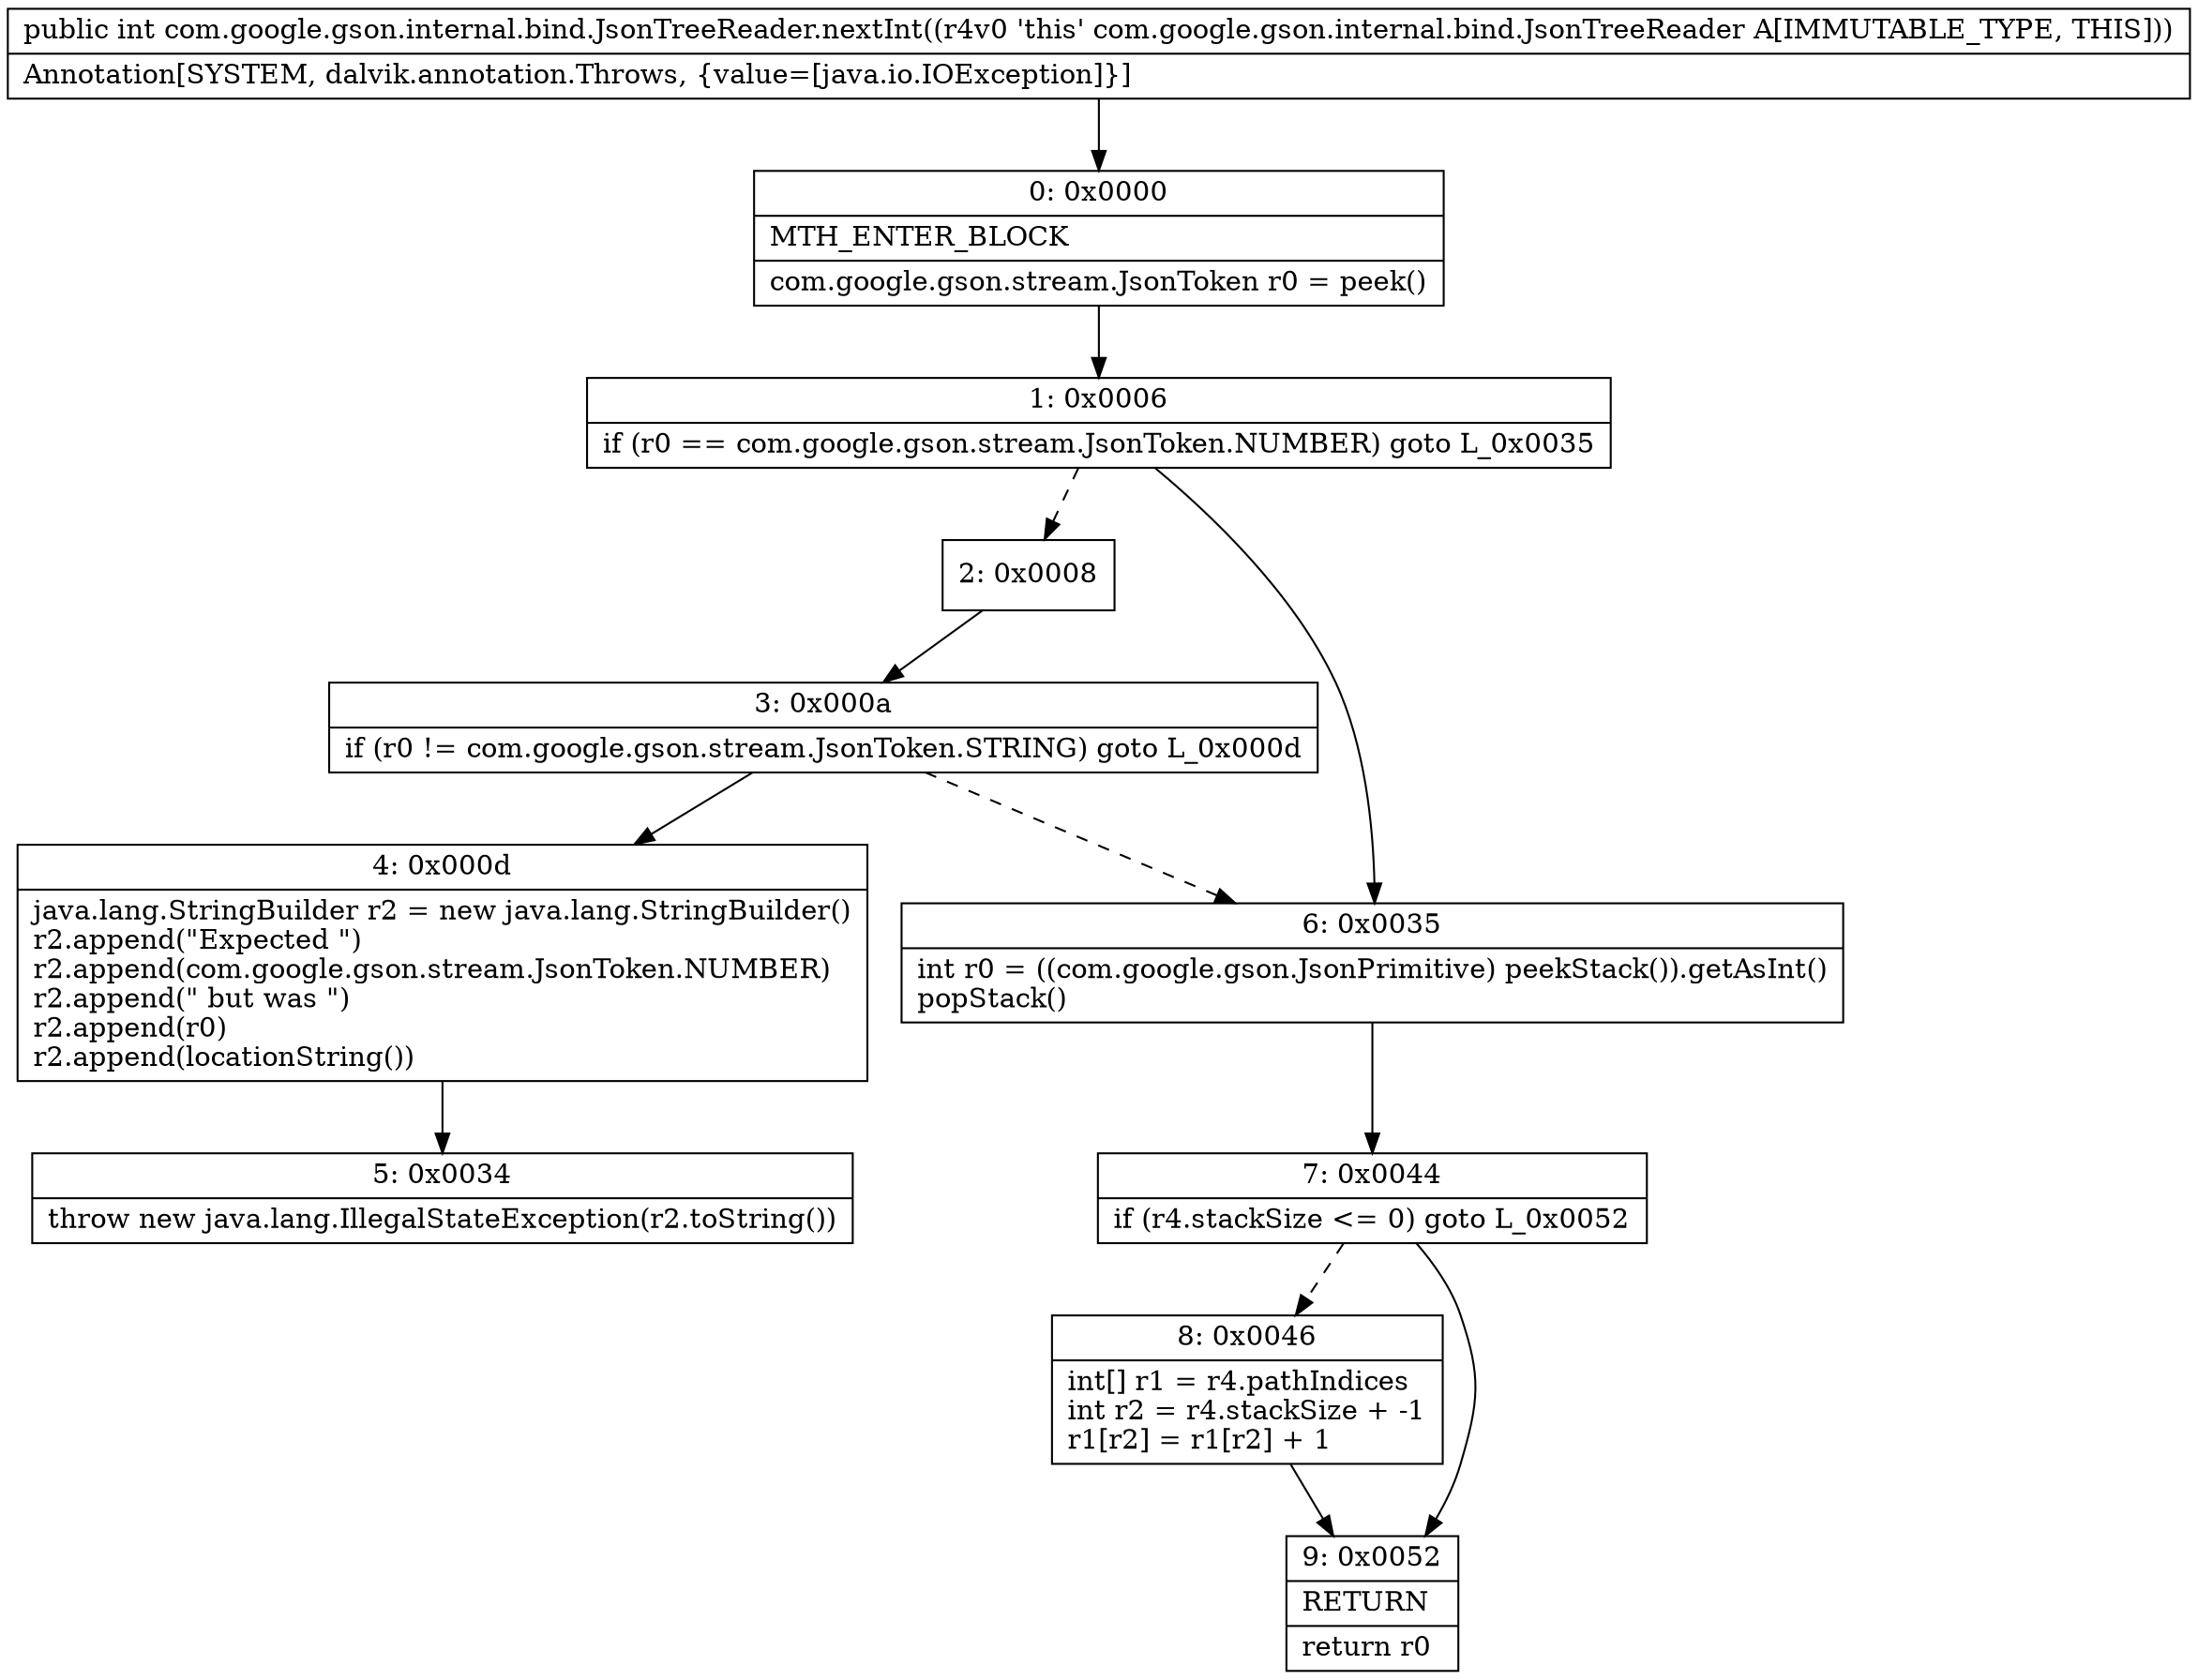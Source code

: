 digraph "CFG forcom.google.gson.internal.bind.JsonTreeReader.nextInt()I" {
Node_0 [shape=record,label="{0\:\ 0x0000|MTH_ENTER_BLOCK\l|com.google.gson.stream.JsonToken r0 = peek()\l}"];
Node_1 [shape=record,label="{1\:\ 0x0006|if (r0 == com.google.gson.stream.JsonToken.NUMBER) goto L_0x0035\l}"];
Node_2 [shape=record,label="{2\:\ 0x0008}"];
Node_3 [shape=record,label="{3\:\ 0x000a|if (r0 != com.google.gson.stream.JsonToken.STRING) goto L_0x000d\l}"];
Node_4 [shape=record,label="{4\:\ 0x000d|java.lang.StringBuilder r2 = new java.lang.StringBuilder()\lr2.append(\"Expected \")\lr2.append(com.google.gson.stream.JsonToken.NUMBER)\lr2.append(\" but was \")\lr2.append(r0)\lr2.append(locationString())\l}"];
Node_5 [shape=record,label="{5\:\ 0x0034|throw new java.lang.IllegalStateException(r2.toString())\l}"];
Node_6 [shape=record,label="{6\:\ 0x0035|int r0 = ((com.google.gson.JsonPrimitive) peekStack()).getAsInt()\lpopStack()\l}"];
Node_7 [shape=record,label="{7\:\ 0x0044|if (r4.stackSize \<= 0) goto L_0x0052\l}"];
Node_8 [shape=record,label="{8\:\ 0x0046|int[] r1 = r4.pathIndices\lint r2 = r4.stackSize + \-1\lr1[r2] = r1[r2] + 1\l}"];
Node_9 [shape=record,label="{9\:\ 0x0052|RETURN\l|return r0\l}"];
MethodNode[shape=record,label="{public int com.google.gson.internal.bind.JsonTreeReader.nextInt((r4v0 'this' com.google.gson.internal.bind.JsonTreeReader A[IMMUTABLE_TYPE, THIS]))  | Annotation[SYSTEM, dalvik.annotation.Throws, \{value=[java.io.IOException]\}]\l}"];
MethodNode -> Node_0;
Node_0 -> Node_1;
Node_1 -> Node_2[style=dashed];
Node_1 -> Node_6;
Node_2 -> Node_3;
Node_3 -> Node_4;
Node_3 -> Node_6[style=dashed];
Node_4 -> Node_5;
Node_6 -> Node_7;
Node_7 -> Node_8[style=dashed];
Node_7 -> Node_9;
Node_8 -> Node_9;
}

